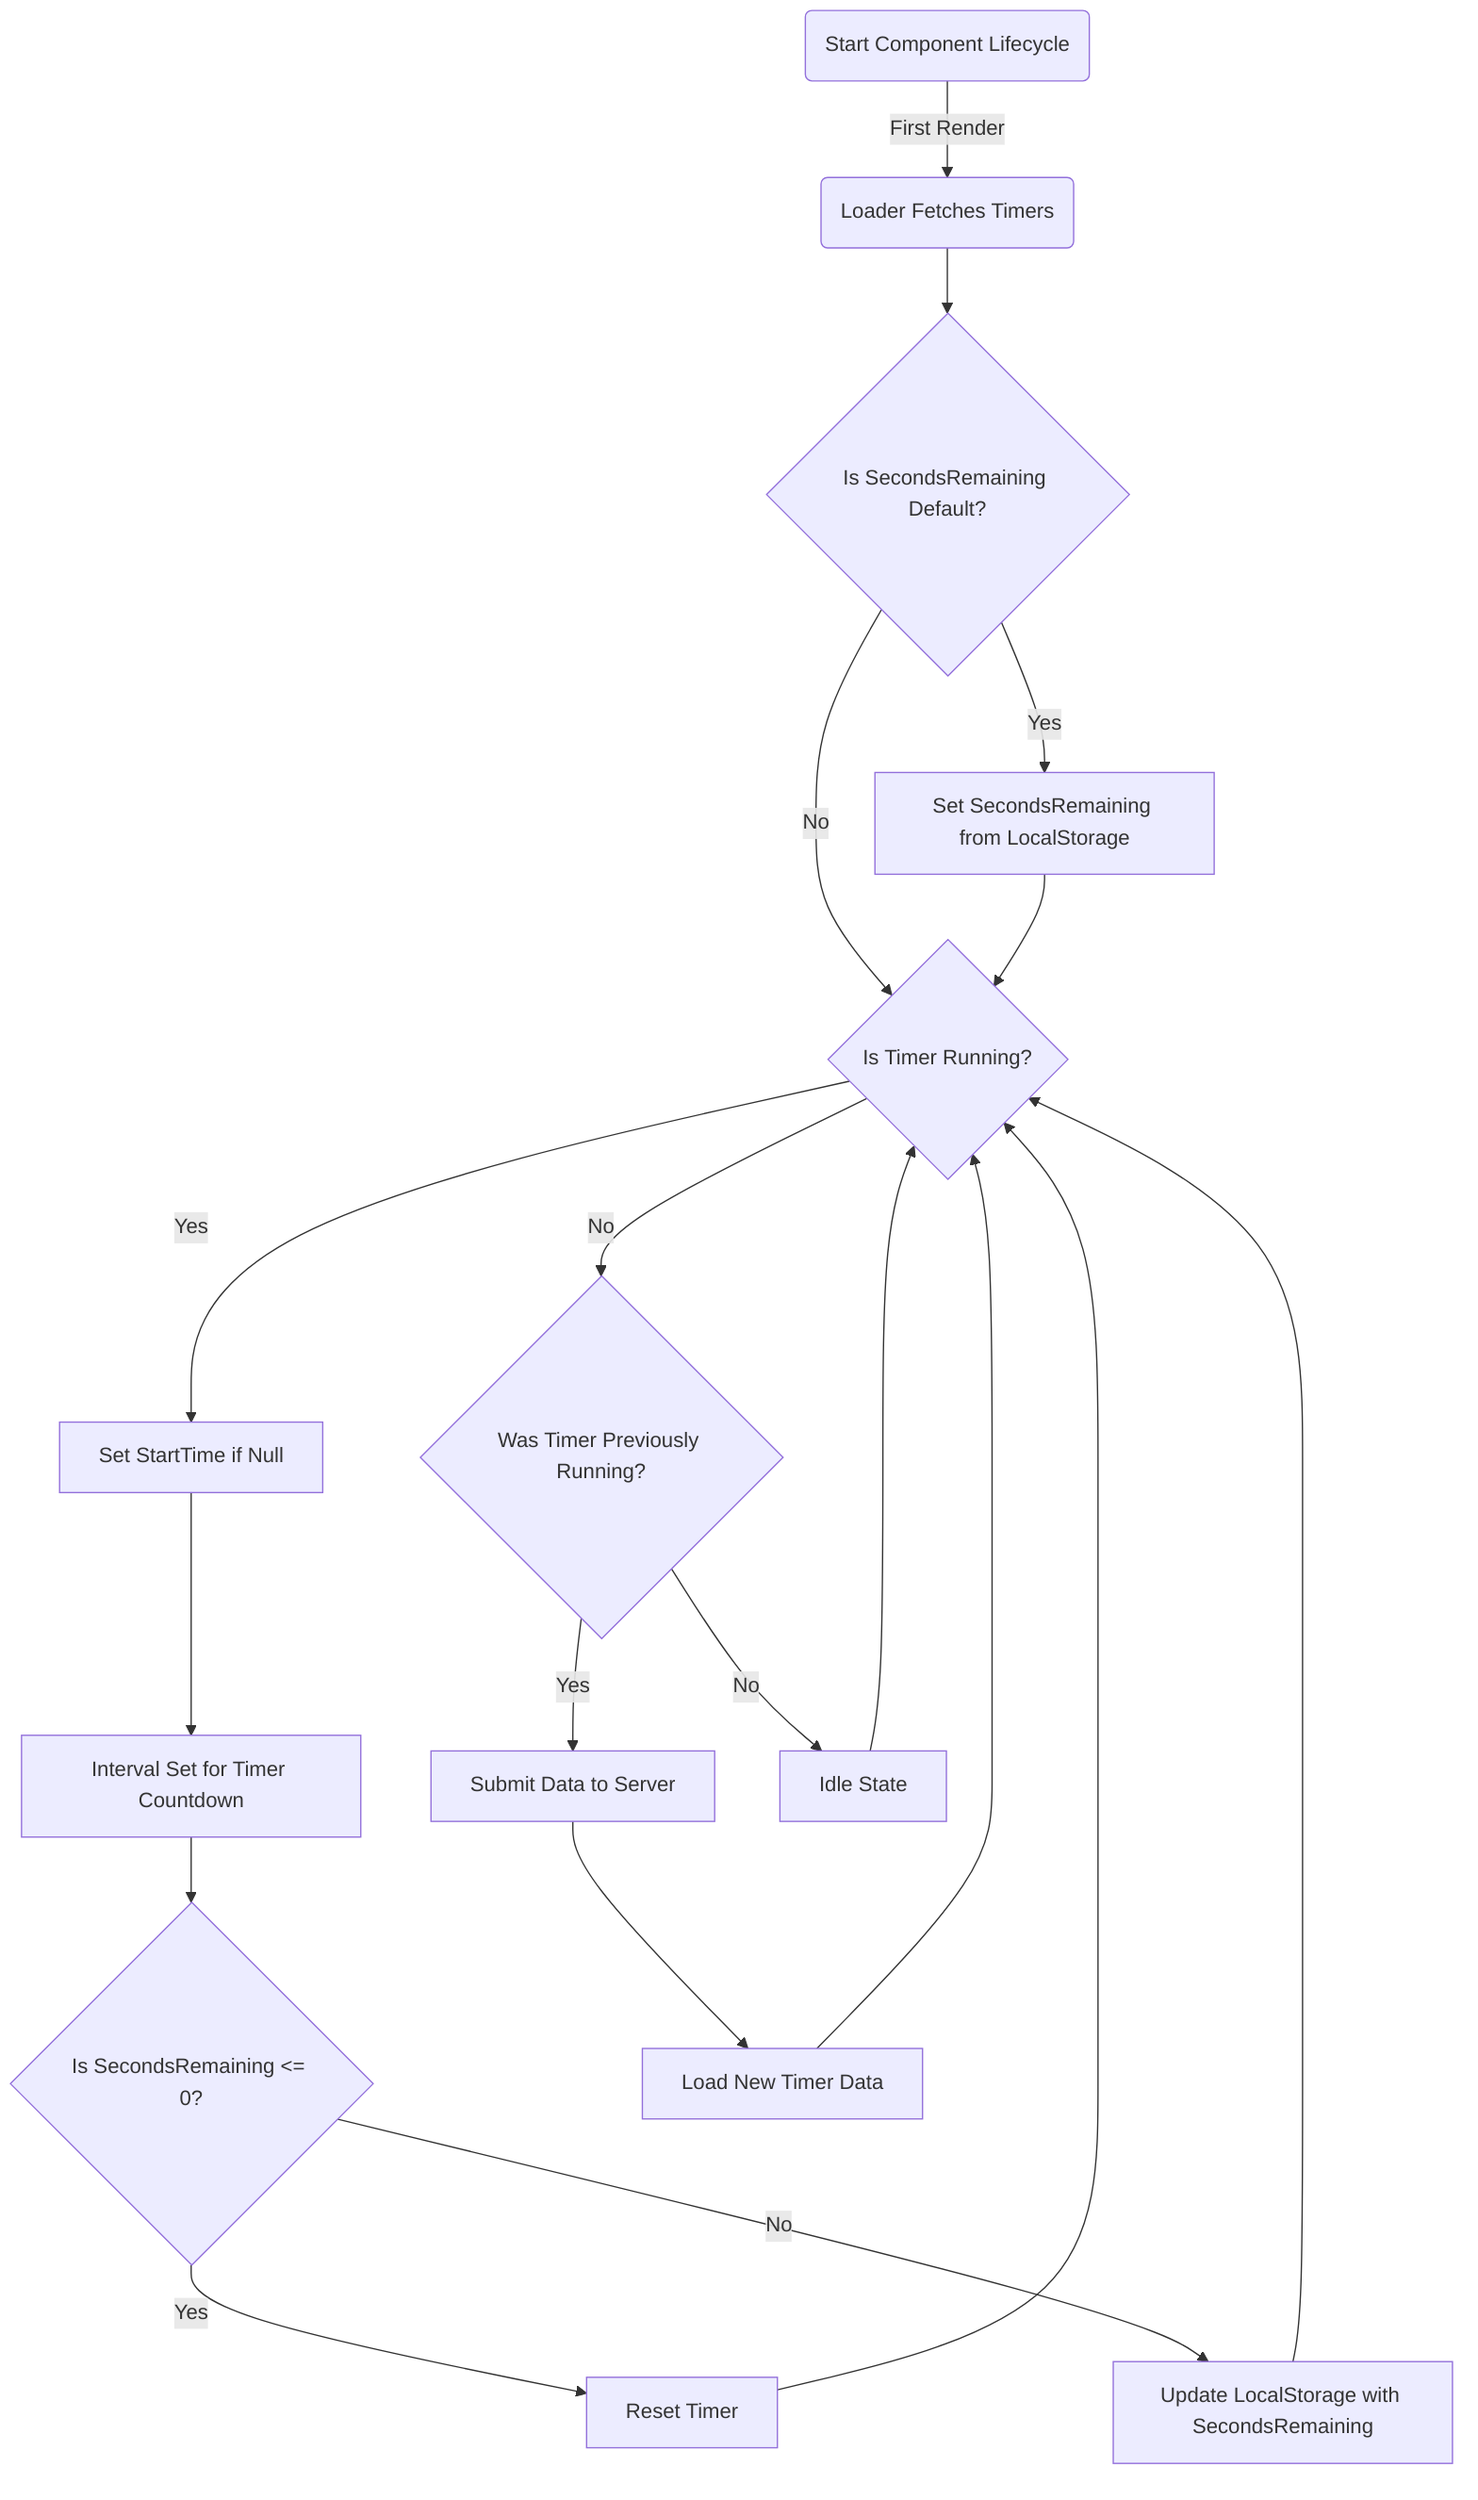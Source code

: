 graph TD
    A(Start Component Lifecycle) -->|First Render| B(Loader Fetches Timers)
    B --> C{Is SecondsRemaining Default?}
    C -->|Yes| D[Set SecondsRemaining from LocalStorage]
    C -->|No| E{Is Timer Running?}
    E -->|Yes| F[Set StartTime if Null]
    F --> G[Interval Set for Timer Countdown]
    G --> H{Is SecondsRemaining <= 0?}
    H -->|Yes| I[Reset Timer]
    H -->|No| J[Update LocalStorage with SecondsRemaining]
    E -->|No| K{Was Timer Previously Running?}
    K -->|Yes| L[Submit Data to Server]
    L --> M[Load New Timer Data]
    K -->|No| N[Idle State]
    D --> E
    I --> E
    J --> E
    M --> E
    N --> E